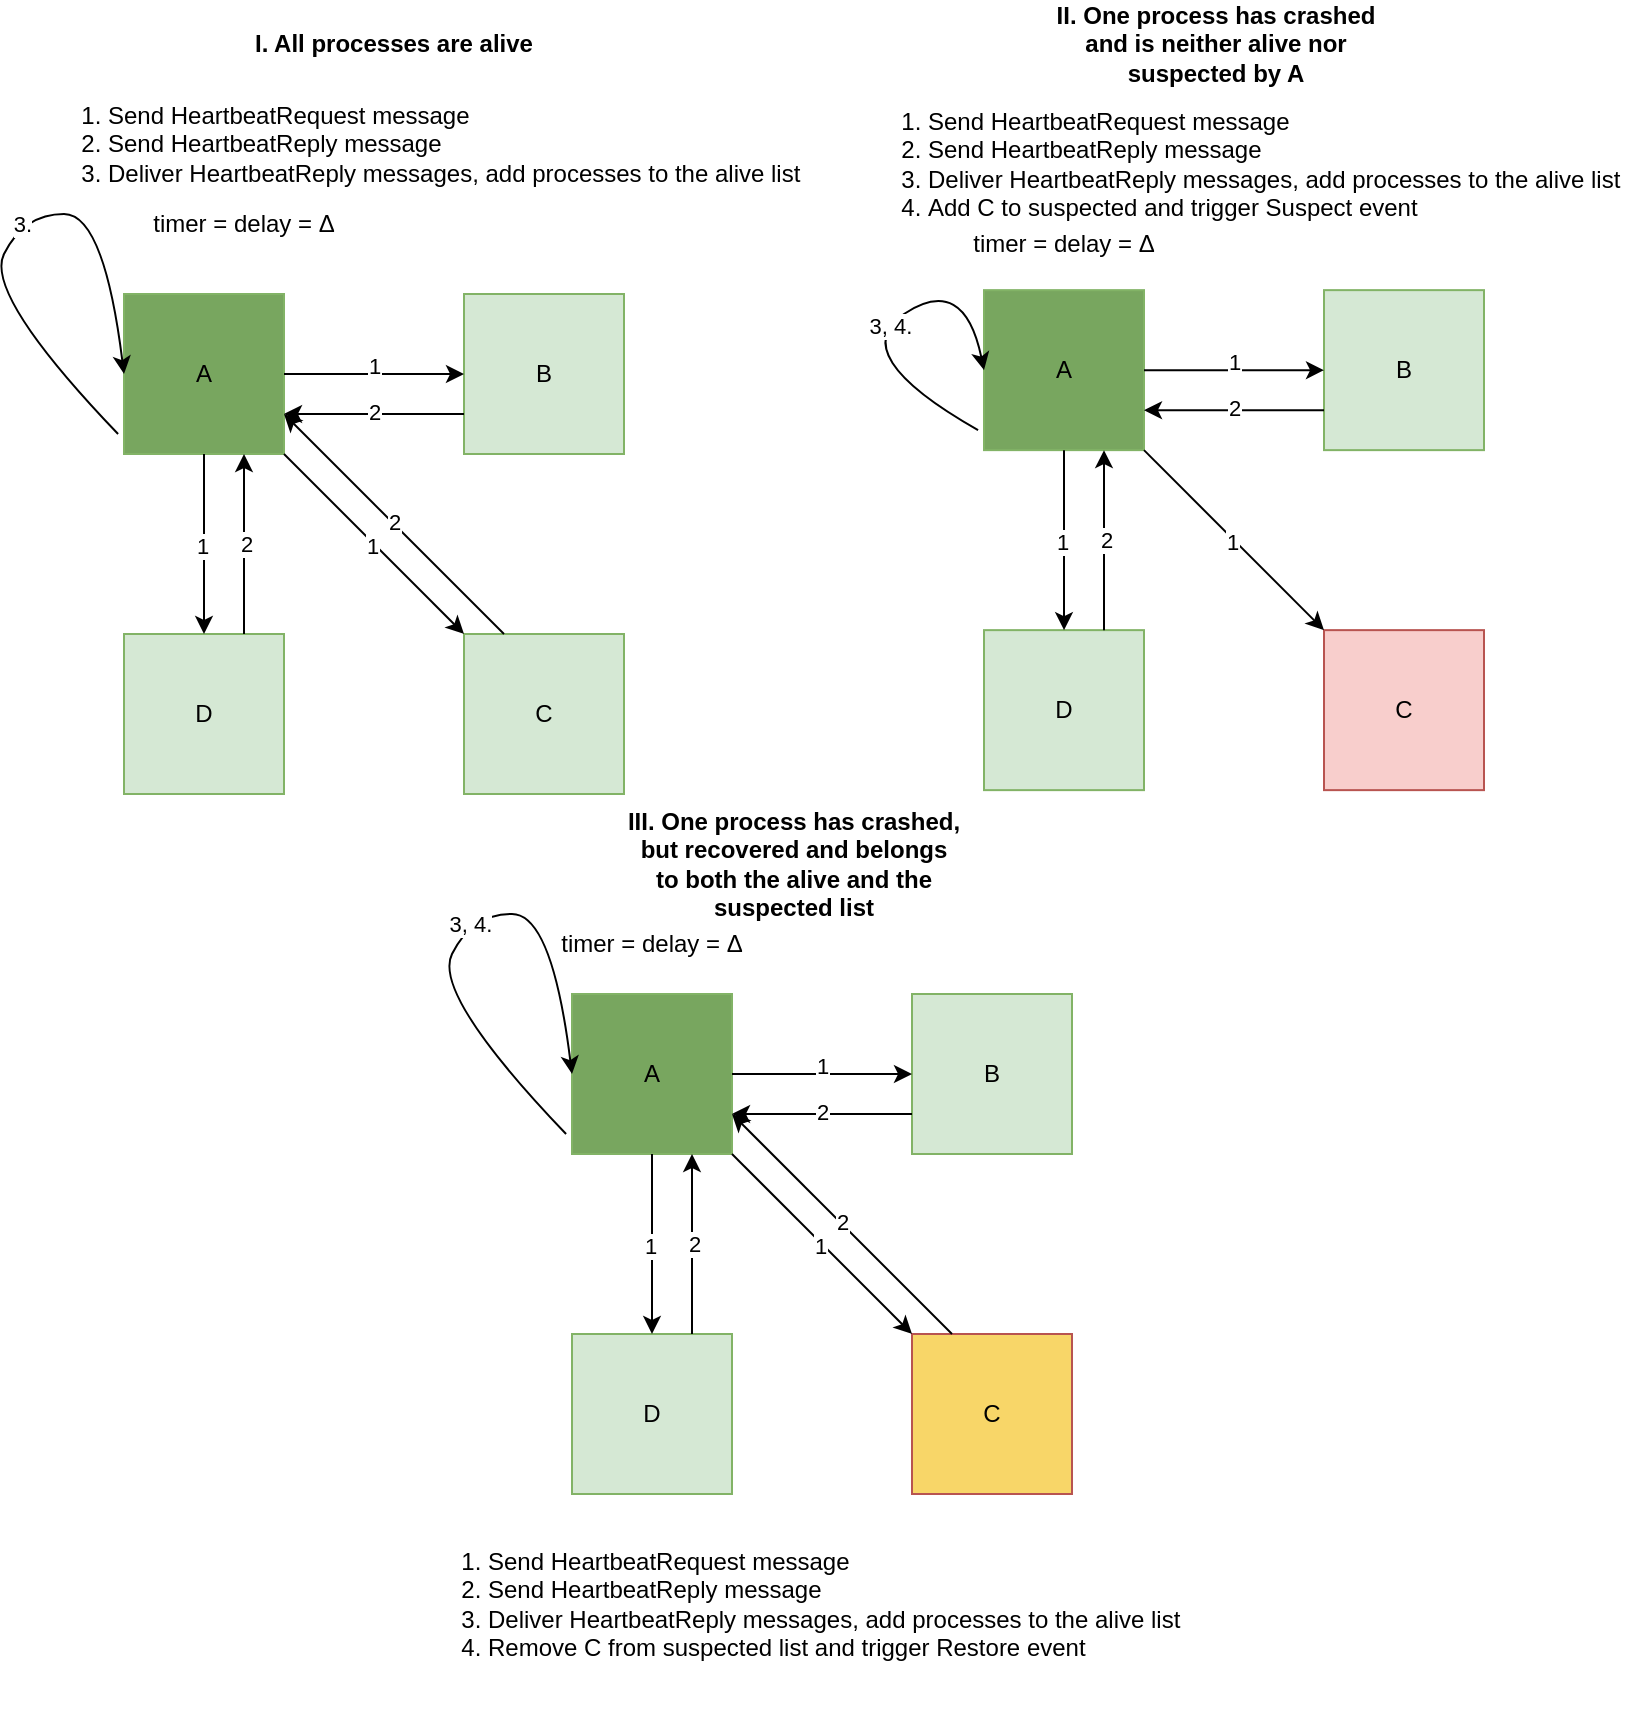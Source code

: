 <mxfile version="21.5.2" type="device">
  <diagram name="Page-1" id="qexW0GoM9GMoykkjlQxq">
    <mxGraphModel dx="1402" dy="730" grid="1" gridSize="10" guides="1" tooltips="1" connect="1" arrows="1" fold="1" page="1" pageScale="1" pageWidth="850" pageHeight="1100" math="0" shadow="0">
      <root>
        <mxCell id="0" />
        <mxCell id="1" parent="0" />
        <mxCell id="PtrqWuawoQSoD1VGYV8C-1" value="A" style="whiteSpace=wrap;html=1;aspect=fixed;fillColor=#78A65F;strokeColor=#82b366;" parent="1" vertex="1">
          <mxGeometry x="90" y="170" width="80" height="80" as="geometry" />
        </mxCell>
        <mxCell id="PtrqWuawoQSoD1VGYV8C-2" value="B" style="whiteSpace=wrap;html=1;aspect=fixed;fillColor=#d5e8d4;strokeColor=#82b366;" parent="1" vertex="1">
          <mxGeometry x="260" y="170" width="80" height="80" as="geometry" />
        </mxCell>
        <mxCell id="PtrqWuawoQSoD1VGYV8C-3" value="D" style="whiteSpace=wrap;html=1;aspect=fixed;fillColor=#d5e8d4;strokeColor=#82b366;" parent="1" vertex="1">
          <mxGeometry x="90" y="340" width="80" height="80" as="geometry" />
        </mxCell>
        <mxCell id="PtrqWuawoQSoD1VGYV8C-4" value="C" style="whiteSpace=wrap;html=1;aspect=fixed;fillColor=#d5e8d4;strokeColor=#82b366;" parent="1" vertex="1">
          <mxGeometry x="260" y="340" width="80" height="80" as="geometry" />
        </mxCell>
        <mxCell id="PtrqWuawoQSoD1VGYV8C-5" value="timer = delay = Δ" style="text;html=1;strokeColor=none;fillColor=none;align=center;verticalAlign=middle;whiteSpace=wrap;rounded=0;" parent="1" vertex="1">
          <mxGeometry x="95" y="120" width="110" height="30" as="geometry" />
        </mxCell>
        <mxCell id="PtrqWuawoQSoD1VGYV8C-6" value="" style="endArrow=classic;html=1;rounded=0;exitX=1;exitY=0.5;exitDx=0;exitDy=0;entryX=0;entryY=0.5;entryDx=0;entryDy=0;" parent="1" source="PtrqWuawoQSoD1VGYV8C-1" target="PtrqWuawoQSoD1VGYV8C-2" edge="1">
          <mxGeometry width="50" height="50" relative="1" as="geometry">
            <mxPoint x="330" y="360" as="sourcePoint" />
            <mxPoint x="380" y="310" as="targetPoint" />
          </mxGeometry>
        </mxCell>
        <mxCell id="PtrqWuawoQSoD1VGYV8C-11" value="1" style="edgeLabel;html=1;align=center;verticalAlign=middle;resizable=0;points=[];" parent="PtrqWuawoQSoD1VGYV8C-6" vertex="1" connectable="0">
          <mxGeometry x="-0.011" y="4" relative="1" as="geometry">
            <mxPoint as="offset" />
          </mxGeometry>
        </mxCell>
        <mxCell id="PtrqWuawoQSoD1VGYV8C-7" value="" style="endArrow=classic;html=1;rounded=0;exitX=1;exitY=1;exitDx=0;exitDy=0;entryX=0;entryY=0;entryDx=0;entryDy=0;" parent="1" source="PtrqWuawoQSoD1VGYV8C-1" target="PtrqWuawoQSoD1VGYV8C-4" edge="1">
          <mxGeometry width="50" height="50" relative="1" as="geometry">
            <mxPoint x="330" y="360" as="sourcePoint" />
            <mxPoint x="380" y="310" as="targetPoint" />
          </mxGeometry>
        </mxCell>
        <mxCell id="PtrqWuawoQSoD1VGYV8C-10" value="1" style="edgeLabel;html=1;align=center;verticalAlign=middle;resizable=0;points=[];" parent="PtrqWuawoQSoD1VGYV8C-7" vertex="1" connectable="0">
          <mxGeometry x="-0.003" y="-1" relative="1" as="geometry">
            <mxPoint as="offset" />
          </mxGeometry>
        </mxCell>
        <mxCell id="PtrqWuawoQSoD1VGYV8C-8" value="" style="endArrow=classic;html=1;rounded=0;exitX=0.5;exitY=1;exitDx=0;exitDy=0;entryX=0.5;entryY=0;entryDx=0;entryDy=0;" parent="1" source="PtrqWuawoQSoD1VGYV8C-1" target="PtrqWuawoQSoD1VGYV8C-3" edge="1">
          <mxGeometry width="50" height="50" relative="1" as="geometry">
            <mxPoint x="330" y="360" as="sourcePoint" />
            <mxPoint x="380" y="310" as="targetPoint" />
          </mxGeometry>
        </mxCell>
        <mxCell id="PtrqWuawoQSoD1VGYV8C-12" value="1" style="edgeLabel;html=1;align=center;verticalAlign=middle;resizable=0;points=[];" parent="PtrqWuawoQSoD1VGYV8C-8" vertex="1" connectable="0">
          <mxGeometry x="0.006" y="-1" relative="1" as="geometry">
            <mxPoint as="offset" />
          </mxGeometry>
        </mxCell>
        <mxCell id="PtrqWuawoQSoD1VGYV8C-9" value="&lt;div align=&quot;left&quot;&gt;&lt;ol&gt;&lt;li&gt;Send HeartbeatRequest message&lt;/li&gt;&lt;li&gt;Send HeartbeatReply message&lt;/li&gt;&lt;li&gt;Deliver HeartbeatReply messages, add processes to the alive list&lt;br&gt;&lt;/li&gt;&lt;/ol&gt;&lt;/div&gt;" style="text;html=1;strokeColor=none;fillColor=none;align=left;verticalAlign=middle;whiteSpace=wrap;rounded=0;" parent="1" vertex="1">
          <mxGeometry x="40" y="40" width="420" height="110" as="geometry" />
        </mxCell>
        <mxCell id="PtrqWuawoQSoD1VGYV8C-13" value="" style="endArrow=classic;html=1;rounded=0;exitX=0.25;exitY=0;exitDx=0;exitDy=0;entryX=1;entryY=0.75;entryDx=0;entryDy=0;" parent="1" source="PtrqWuawoQSoD1VGYV8C-4" target="PtrqWuawoQSoD1VGYV8C-1" edge="1">
          <mxGeometry width="50" height="50" relative="1" as="geometry">
            <mxPoint x="290" y="510" as="sourcePoint" />
            <mxPoint x="340" y="460" as="targetPoint" />
          </mxGeometry>
        </mxCell>
        <mxCell id="PtrqWuawoQSoD1VGYV8C-14" value="2" style="edgeLabel;html=1;align=center;verticalAlign=middle;resizable=0;points=[];" parent="PtrqWuawoQSoD1VGYV8C-13" vertex="1" connectable="0">
          <mxGeometry x="0.008" y="-1" relative="1" as="geometry">
            <mxPoint as="offset" />
          </mxGeometry>
        </mxCell>
        <mxCell id="PtrqWuawoQSoD1VGYV8C-15" value="" style="endArrow=classic;html=1;rounded=0;exitX=0;exitY=0.75;exitDx=0;exitDy=0;entryX=1;entryY=0.75;entryDx=0;entryDy=0;" parent="1" source="PtrqWuawoQSoD1VGYV8C-2" target="PtrqWuawoQSoD1VGYV8C-1" edge="1">
          <mxGeometry width="50" height="50" relative="1" as="geometry">
            <mxPoint x="560" y="540" as="sourcePoint" />
            <mxPoint x="180" y="200" as="targetPoint" />
          </mxGeometry>
        </mxCell>
        <mxCell id="PtrqWuawoQSoD1VGYV8C-16" value="2" style="edgeLabel;html=1;align=center;verticalAlign=middle;resizable=0;points=[];" parent="PtrqWuawoQSoD1VGYV8C-15" vertex="1" connectable="0">
          <mxGeometry x="0.008" y="-1" relative="1" as="geometry">
            <mxPoint as="offset" />
          </mxGeometry>
        </mxCell>
        <mxCell id="PtrqWuawoQSoD1VGYV8C-17" value="" style="endArrow=classic;html=1;rounded=0;exitX=0.75;exitY=0;exitDx=0;exitDy=0;entryX=0.75;entryY=1;entryDx=0;entryDy=0;" parent="1" source="PtrqWuawoQSoD1VGYV8C-3" target="PtrqWuawoQSoD1VGYV8C-1" edge="1">
          <mxGeometry width="50" height="50" relative="1" as="geometry">
            <mxPoint x="570" y="550" as="sourcePoint" />
            <mxPoint x="190" y="210" as="targetPoint" />
          </mxGeometry>
        </mxCell>
        <mxCell id="PtrqWuawoQSoD1VGYV8C-18" value="2" style="edgeLabel;html=1;align=center;verticalAlign=middle;resizable=0;points=[];" parent="PtrqWuawoQSoD1VGYV8C-17" vertex="1" connectable="0">
          <mxGeometry x="0.008" y="-1" relative="1" as="geometry">
            <mxPoint as="offset" />
          </mxGeometry>
        </mxCell>
        <mxCell id="PtrqWuawoQSoD1VGYV8C-19" value="" style="curved=1;endArrow=classic;html=1;rounded=0;entryX=0;entryY=0.5;entryDx=0;entryDy=0;exitX=-0.037;exitY=0.875;exitDx=0;exitDy=0;exitPerimeter=0;" parent="1" source="PtrqWuawoQSoD1VGYV8C-1" target="PtrqWuawoQSoD1VGYV8C-1" edge="1">
          <mxGeometry width="50" height="50" relative="1" as="geometry">
            <mxPoint x="290" y="420" as="sourcePoint" />
            <mxPoint x="340" y="370" as="targetPoint" />
            <Array as="points">
              <mxPoint x="20" y="170" />
              <mxPoint x="40" y="130" />
              <mxPoint x="80" y="130" />
            </Array>
          </mxGeometry>
        </mxCell>
        <mxCell id="PtrqWuawoQSoD1VGYV8C-20" value="3." style="edgeLabel;html=1;align=center;verticalAlign=middle;resizable=0;points=[];" parent="PtrqWuawoQSoD1VGYV8C-19" vertex="1" connectable="0">
          <mxGeometry x="0.046" y="-1" relative="1" as="geometry">
            <mxPoint as="offset" />
          </mxGeometry>
        </mxCell>
        <mxCell id="PtrqWuawoQSoD1VGYV8C-21" value="A" style="whiteSpace=wrap;html=1;aspect=fixed;fillColor=#78A65F;strokeColor=#82b366;" parent="1" vertex="1">
          <mxGeometry x="520" y="168.07" width="80" height="80" as="geometry" />
        </mxCell>
        <mxCell id="PtrqWuawoQSoD1VGYV8C-22" value="B" style="whiteSpace=wrap;html=1;aspect=fixed;fillColor=#d5e8d4;strokeColor=#82b366;" parent="1" vertex="1">
          <mxGeometry x="690" y="168.07" width="80" height="80" as="geometry" />
        </mxCell>
        <mxCell id="PtrqWuawoQSoD1VGYV8C-23" value="D" style="whiteSpace=wrap;html=1;aspect=fixed;fillColor=#d5e8d4;strokeColor=#82b366;" parent="1" vertex="1">
          <mxGeometry x="520" y="338.07" width="80" height="80" as="geometry" />
        </mxCell>
        <mxCell id="PtrqWuawoQSoD1VGYV8C-24" value="C" style="whiteSpace=wrap;html=1;aspect=fixed;fillColor=#f8cecc;strokeColor=#b85450;" parent="1" vertex="1">
          <mxGeometry x="690" y="338.07" width="80" height="80" as="geometry" />
        </mxCell>
        <mxCell id="PtrqWuawoQSoD1VGYV8C-25" value="timer = delay = Δ" style="text;html=1;strokeColor=none;fillColor=none;align=center;verticalAlign=middle;whiteSpace=wrap;rounded=0;" parent="1" vertex="1">
          <mxGeometry x="505" y="130" width="110" height="30" as="geometry" />
        </mxCell>
        <mxCell id="PtrqWuawoQSoD1VGYV8C-26" value="" style="endArrow=classic;html=1;rounded=0;exitX=1;exitY=0.5;exitDx=0;exitDy=0;entryX=0;entryY=0.5;entryDx=0;entryDy=0;" parent="1" source="PtrqWuawoQSoD1VGYV8C-21" target="PtrqWuawoQSoD1VGYV8C-22" edge="1">
          <mxGeometry width="50" height="50" relative="1" as="geometry">
            <mxPoint x="760" y="358.07" as="sourcePoint" />
            <mxPoint x="810" y="308.07" as="targetPoint" />
          </mxGeometry>
        </mxCell>
        <mxCell id="PtrqWuawoQSoD1VGYV8C-27" value="1" style="edgeLabel;html=1;align=center;verticalAlign=middle;resizable=0;points=[];" parent="PtrqWuawoQSoD1VGYV8C-26" vertex="1" connectable="0">
          <mxGeometry x="-0.011" y="4" relative="1" as="geometry">
            <mxPoint as="offset" />
          </mxGeometry>
        </mxCell>
        <mxCell id="PtrqWuawoQSoD1VGYV8C-28" value="" style="endArrow=classic;html=1;rounded=0;exitX=1;exitY=1;exitDx=0;exitDy=0;entryX=0;entryY=0;entryDx=0;entryDy=0;" parent="1" source="PtrqWuawoQSoD1VGYV8C-21" target="PtrqWuawoQSoD1VGYV8C-24" edge="1">
          <mxGeometry width="50" height="50" relative="1" as="geometry">
            <mxPoint x="760" y="358.07" as="sourcePoint" />
            <mxPoint x="810" y="308.07" as="targetPoint" />
          </mxGeometry>
        </mxCell>
        <mxCell id="PtrqWuawoQSoD1VGYV8C-29" value="1" style="edgeLabel;html=1;align=center;verticalAlign=middle;resizable=0;points=[];" parent="PtrqWuawoQSoD1VGYV8C-28" vertex="1" connectable="0">
          <mxGeometry x="-0.003" y="-1" relative="1" as="geometry">
            <mxPoint as="offset" />
          </mxGeometry>
        </mxCell>
        <mxCell id="PtrqWuawoQSoD1VGYV8C-30" value="" style="endArrow=classic;html=1;rounded=0;exitX=0.5;exitY=1;exitDx=0;exitDy=0;entryX=0.5;entryY=0;entryDx=0;entryDy=0;" parent="1" source="PtrqWuawoQSoD1VGYV8C-21" target="PtrqWuawoQSoD1VGYV8C-23" edge="1">
          <mxGeometry width="50" height="50" relative="1" as="geometry">
            <mxPoint x="760" y="358.07" as="sourcePoint" />
            <mxPoint x="810" y="308.07" as="targetPoint" />
          </mxGeometry>
        </mxCell>
        <mxCell id="PtrqWuawoQSoD1VGYV8C-31" value="1" style="edgeLabel;html=1;align=center;verticalAlign=middle;resizable=0;points=[];" parent="PtrqWuawoQSoD1VGYV8C-30" vertex="1" connectable="0">
          <mxGeometry x="0.006" y="-1" relative="1" as="geometry">
            <mxPoint as="offset" />
          </mxGeometry>
        </mxCell>
        <mxCell id="PtrqWuawoQSoD1VGYV8C-32" value="&lt;div align=&quot;left&quot;&gt;&lt;ol&gt;&lt;li&gt;Send HeartbeatRequest message&lt;/li&gt;&lt;li&gt;Send HeartbeatReply message&lt;/li&gt;&lt;li&gt;Deliver HeartbeatReply messages, add processes to the alive list&lt;/li&gt;&lt;li&gt;Add C to suspected and trigger Suspect event&lt;br&gt;&lt;/li&gt;&lt;/ol&gt;&lt;/div&gt;" style="text;html=1;strokeColor=none;fillColor=none;align=left;verticalAlign=middle;whiteSpace=wrap;rounded=0;" parent="1" vertex="1">
          <mxGeometry x="450" y="50" width="390" height="110" as="geometry" />
        </mxCell>
        <mxCell id="PtrqWuawoQSoD1VGYV8C-35" value="" style="endArrow=classic;html=1;rounded=0;exitX=0;exitY=0.75;exitDx=0;exitDy=0;entryX=1;entryY=0.75;entryDx=0;entryDy=0;" parent="1" source="PtrqWuawoQSoD1VGYV8C-22" target="PtrqWuawoQSoD1VGYV8C-21" edge="1">
          <mxGeometry width="50" height="50" relative="1" as="geometry">
            <mxPoint x="990" y="538.07" as="sourcePoint" />
            <mxPoint x="610" y="198.07" as="targetPoint" />
          </mxGeometry>
        </mxCell>
        <mxCell id="PtrqWuawoQSoD1VGYV8C-36" value="2" style="edgeLabel;html=1;align=center;verticalAlign=middle;resizable=0;points=[];" parent="PtrqWuawoQSoD1VGYV8C-35" vertex="1" connectable="0">
          <mxGeometry x="0.008" y="-1" relative="1" as="geometry">
            <mxPoint as="offset" />
          </mxGeometry>
        </mxCell>
        <mxCell id="PtrqWuawoQSoD1VGYV8C-37" value="" style="endArrow=classic;html=1;rounded=0;exitX=0.75;exitY=0;exitDx=0;exitDy=0;entryX=0.75;entryY=1;entryDx=0;entryDy=0;" parent="1" source="PtrqWuawoQSoD1VGYV8C-23" target="PtrqWuawoQSoD1VGYV8C-21" edge="1">
          <mxGeometry width="50" height="50" relative="1" as="geometry">
            <mxPoint x="1000" y="548.07" as="sourcePoint" />
            <mxPoint x="620" y="208.07" as="targetPoint" />
          </mxGeometry>
        </mxCell>
        <mxCell id="PtrqWuawoQSoD1VGYV8C-38" value="2" style="edgeLabel;html=1;align=center;verticalAlign=middle;resizable=0;points=[];" parent="PtrqWuawoQSoD1VGYV8C-37" vertex="1" connectable="0">
          <mxGeometry x="0.008" y="-1" relative="1" as="geometry">
            <mxPoint as="offset" />
          </mxGeometry>
        </mxCell>
        <mxCell id="PtrqWuawoQSoD1VGYV8C-39" value="" style="curved=1;endArrow=classic;html=1;rounded=0;entryX=0;entryY=0.5;entryDx=0;entryDy=0;exitX=-0.037;exitY=0.875;exitDx=0;exitDy=0;exitPerimeter=0;" parent="1" source="PtrqWuawoQSoD1VGYV8C-21" target="PtrqWuawoQSoD1VGYV8C-21" edge="1">
          <mxGeometry width="50" height="50" relative="1" as="geometry">
            <mxPoint x="720" y="450" as="sourcePoint" />
            <mxPoint x="770" y="400" as="targetPoint" />
            <Array as="points">
              <mxPoint x="450" y="200" />
              <mxPoint x="510" y="160" />
            </Array>
          </mxGeometry>
        </mxCell>
        <mxCell id="PtrqWuawoQSoD1VGYV8C-40" value="3, 4." style="edgeLabel;html=1;align=center;verticalAlign=middle;resizable=0;points=[];" parent="PtrqWuawoQSoD1VGYV8C-39" vertex="1" connectable="0">
          <mxGeometry x="0.046" y="-1" relative="1" as="geometry">
            <mxPoint as="offset" />
          </mxGeometry>
        </mxCell>
        <mxCell id="PtrqWuawoQSoD1VGYV8C-41" value="I. All processes are alive" style="text;html=1;strokeColor=none;fillColor=none;align=center;verticalAlign=middle;whiteSpace=wrap;rounded=0;fontStyle=1" parent="1" vertex="1">
          <mxGeometry x="140" y="30" width="170" height="30" as="geometry" />
        </mxCell>
        <mxCell id="PtrqWuawoQSoD1VGYV8C-42" value="II. One process has crashed and is neither alive nor suspected by A" style="text;html=1;strokeColor=none;fillColor=none;align=center;verticalAlign=middle;whiteSpace=wrap;rounded=0;fontStyle=1" parent="1" vertex="1">
          <mxGeometry x="551" y="30" width="170" height="30" as="geometry" />
        </mxCell>
        <mxCell id="PtrqWuawoQSoD1VGYV8C-43" value="A" style="whiteSpace=wrap;html=1;aspect=fixed;fillColor=#78A65F;strokeColor=#82b366;" parent="1" vertex="1">
          <mxGeometry x="314" y="520" width="80" height="80" as="geometry" />
        </mxCell>
        <mxCell id="PtrqWuawoQSoD1VGYV8C-44" value="B" style="whiteSpace=wrap;html=1;aspect=fixed;fillColor=#d5e8d4;strokeColor=#82b366;" parent="1" vertex="1">
          <mxGeometry x="484" y="520" width="80" height="80" as="geometry" />
        </mxCell>
        <mxCell id="PtrqWuawoQSoD1VGYV8C-45" value="D" style="whiteSpace=wrap;html=1;aspect=fixed;fillColor=#d5e8d4;strokeColor=#82b366;" parent="1" vertex="1">
          <mxGeometry x="314" y="690" width="80" height="80" as="geometry" />
        </mxCell>
        <mxCell id="PtrqWuawoQSoD1VGYV8C-46" value="C" style="whiteSpace=wrap;html=1;aspect=fixed;fillColor=#F8D668;strokeColor=#b85450;" parent="1" vertex="1">
          <mxGeometry x="484" y="690" width="80" height="80" as="geometry" />
        </mxCell>
        <mxCell id="PtrqWuawoQSoD1VGYV8C-47" value="timer = delay = Δ" style="text;html=1;strokeColor=none;fillColor=none;align=center;verticalAlign=middle;whiteSpace=wrap;rounded=0;" parent="1" vertex="1">
          <mxGeometry x="299" y="480" width="110" height="30" as="geometry" />
        </mxCell>
        <mxCell id="PtrqWuawoQSoD1VGYV8C-48" value="" style="endArrow=classic;html=1;rounded=0;exitX=1;exitY=0.5;exitDx=0;exitDy=0;entryX=0;entryY=0.5;entryDx=0;entryDy=0;" parent="1" source="PtrqWuawoQSoD1VGYV8C-43" target="PtrqWuawoQSoD1VGYV8C-44" edge="1">
          <mxGeometry width="50" height="50" relative="1" as="geometry">
            <mxPoint x="554" y="710" as="sourcePoint" />
            <mxPoint x="604" y="660" as="targetPoint" />
          </mxGeometry>
        </mxCell>
        <mxCell id="PtrqWuawoQSoD1VGYV8C-49" value="1" style="edgeLabel;html=1;align=center;verticalAlign=middle;resizable=0;points=[];" parent="PtrqWuawoQSoD1VGYV8C-48" vertex="1" connectable="0">
          <mxGeometry x="-0.011" y="4" relative="1" as="geometry">
            <mxPoint as="offset" />
          </mxGeometry>
        </mxCell>
        <mxCell id="PtrqWuawoQSoD1VGYV8C-50" value="" style="endArrow=classic;html=1;rounded=0;exitX=1;exitY=1;exitDx=0;exitDy=0;entryX=0;entryY=0;entryDx=0;entryDy=0;" parent="1" source="PtrqWuawoQSoD1VGYV8C-43" target="PtrqWuawoQSoD1VGYV8C-46" edge="1">
          <mxGeometry width="50" height="50" relative="1" as="geometry">
            <mxPoint x="554" y="710" as="sourcePoint" />
            <mxPoint x="604" y="660" as="targetPoint" />
          </mxGeometry>
        </mxCell>
        <mxCell id="PtrqWuawoQSoD1VGYV8C-51" value="1" style="edgeLabel;html=1;align=center;verticalAlign=middle;resizable=0;points=[];" parent="PtrqWuawoQSoD1VGYV8C-50" vertex="1" connectable="0">
          <mxGeometry x="-0.003" y="-1" relative="1" as="geometry">
            <mxPoint as="offset" />
          </mxGeometry>
        </mxCell>
        <mxCell id="PtrqWuawoQSoD1VGYV8C-52" value="" style="endArrow=classic;html=1;rounded=0;exitX=0.5;exitY=1;exitDx=0;exitDy=0;entryX=0.5;entryY=0;entryDx=0;entryDy=0;" parent="1" source="PtrqWuawoQSoD1VGYV8C-43" target="PtrqWuawoQSoD1VGYV8C-45" edge="1">
          <mxGeometry width="50" height="50" relative="1" as="geometry">
            <mxPoint x="554" y="710" as="sourcePoint" />
            <mxPoint x="604" y="660" as="targetPoint" />
          </mxGeometry>
        </mxCell>
        <mxCell id="PtrqWuawoQSoD1VGYV8C-53" value="1" style="edgeLabel;html=1;align=center;verticalAlign=middle;resizable=0;points=[];" parent="PtrqWuawoQSoD1VGYV8C-52" vertex="1" connectable="0">
          <mxGeometry x="0.006" y="-1" relative="1" as="geometry">
            <mxPoint as="offset" />
          </mxGeometry>
        </mxCell>
        <mxCell id="PtrqWuawoQSoD1VGYV8C-54" value="" style="endArrow=classic;html=1;rounded=0;exitX=0;exitY=0.75;exitDx=0;exitDy=0;entryX=1;entryY=0.75;entryDx=0;entryDy=0;" parent="1" source="PtrqWuawoQSoD1VGYV8C-44" target="PtrqWuawoQSoD1VGYV8C-43" edge="1">
          <mxGeometry width="50" height="50" relative="1" as="geometry">
            <mxPoint x="784" y="890" as="sourcePoint" />
            <mxPoint x="404" y="550" as="targetPoint" />
          </mxGeometry>
        </mxCell>
        <mxCell id="PtrqWuawoQSoD1VGYV8C-55" value="2" style="edgeLabel;html=1;align=center;verticalAlign=middle;resizable=0;points=[];" parent="PtrqWuawoQSoD1VGYV8C-54" vertex="1" connectable="0">
          <mxGeometry x="0.008" y="-1" relative="1" as="geometry">
            <mxPoint as="offset" />
          </mxGeometry>
        </mxCell>
        <mxCell id="PtrqWuawoQSoD1VGYV8C-56" value="" style="endArrow=classic;html=1;rounded=0;exitX=0.75;exitY=0;exitDx=0;exitDy=0;entryX=0.75;entryY=1;entryDx=0;entryDy=0;" parent="1" source="PtrqWuawoQSoD1VGYV8C-45" target="PtrqWuawoQSoD1VGYV8C-43" edge="1">
          <mxGeometry width="50" height="50" relative="1" as="geometry">
            <mxPoint x="794" y="900" as="sourcePoint" />
            <mxPoint x="414" y="560" as="targetPoint" />
          </mxGeometry>
        </mxCell>
        <mxCell id="PtrqWuawoQSoD1VGYV8C-57" value="2" style="edgeLabel;html=1;align=center;verticalAlign=middle;resizable=0;points=[];" parent="PtrqWuawoQSoD1VGYV8C-56" vertex="1" connectable="0">
          <mxGeometry x="0.008" y="-1" relative="1" as="geometry">
            <mxPoint as="offset" />
          </mxGeometry>
        </mxCell>
        <mxCell id="PtrqWuawoQSoD1VGYV8C-58" value="" style="curved=1;endArrow=classic;html=1;rounded=0;entryX=0;entryY=0.5;entryDx=0;entryDy=0;exitX=-0.037;exitY=0.875;exitDx=0;exitDy=0;exitPerimeter=0;" parent="1" source="PtrqWuawoQSoD1VGYV8C-43" target="PtrqWuawoQSoD1VGYV8C-43" edge="1">
          <mxGeometry width="50" height="50" relative="1" as="geometry">
            <mxPoint x="514" y="770" as="sourcePoint" />
            <mxPoint x="564" y="720" as="targetPoint" />
            <Array as="points">
              <mxPoint x="244" y="520" />
              <mxPoint x="264" y="480" />
              <mxPoint x="304" y="480" />
            </Array>
          </mxGeometry>
        </mxCell>
        <mxCell id="PtrqWuawoQSoD1VGYV8C-59" value="3, 4." style="edgeLabel;html=1;align=center;verticalAlign=middle;resizable=0;points=[];" parent="PtrqWuawoQSoD1VGYV8C-58" vertex="1" connectable="0">
          <mxGeometry x="0.046" y="-1" relative="1" as="geometry">
            <mxPoint as="offset" />
          </mxGeometry>
        </mxCell>
        <mxCell id="PtrqWuawoQSoD1VGYV8C-60" value="III. One process has crashed, but recovered and belongs to both the alive and the suspected list" style="text;html=1;strokeColor=none;fillColor=none;align=center;verticalAlign=middle;whiteSpace=wrap;rounded=0;fontStyle=1" parent="1" vertex="1">
          <mxGeometry x="340" y="440" width="170" height="30" as="geometry" />
        </mxCell>
        <mxCell id="PtrqWuawoQSoD1VGYV8C-61" value="" style="endArrow=classic;html=1;rounded=0;exitX=0.25;exitY=0;exitDx=0;exitDy=0;entryX=1;entryY=0.75;entryDx=0;entryDy=0;" parent="1" source="PtrqWuawoQSoD1VGYV8C-46" target="PtrqWuawoQSoD1VGYV8C-43" edge="1">
          <mxGeometry width="50" height="50" relative="1" as="geometry">
            <mxPoint x="289" y="230" as="sourcePoint" />
            <mxPoint x="179" y="120" as="targetPoint" />
          </mxGeometry>
        </mxCell>
        <mxCell id="PtrqWuawoQSoD1VGYV8C-62" value="2" style="edgeLabel;html=1;align=center;verticalAlign=middle;resizable=0;points=[];" parent="PtrqWuawoQSoD1VGYV8C-61" vertex="1" connectable="0">
          <mxGeometry x="0.008" y="-1" relative="1" as="geometry">
            <mxPoint as="offset" />
          </mxGeometry>
        </mxCell>
        <mxCell id="PtrqWuawoQSoD1VGYV8C-63" value="&lt;div align=&quot;left&quot;&gt;&lt;ol&gt;&lt;li&gt;Send HeartbeatRequest message&lt;/li&gt;&lt;li&gt;Send HeartbeatReply message&lt;/li&gt;&lt;li&gt;Deliver HeartbeatReply messages, add processes to the alive list&lt;/li&gt;&lt;li&gt;Remove C from suspected list and trigger Restore event&lt;br&gt;&lt;/li&gt;&lt;/ol&gt;&lt;/div&gt;" style="text;html=1;strokeColor=none;fillColor=none;align=left;verticalAlign=middle;whiteSpace=wrap;rounded=0;" parent="1" vertex="1">
          <mxGeometry x="230" y="770" width="390" height="110" as="geometry" />
        </mxCell>
      </root>
    </mxGraphModel>
  </diagram>
</mxfile>
